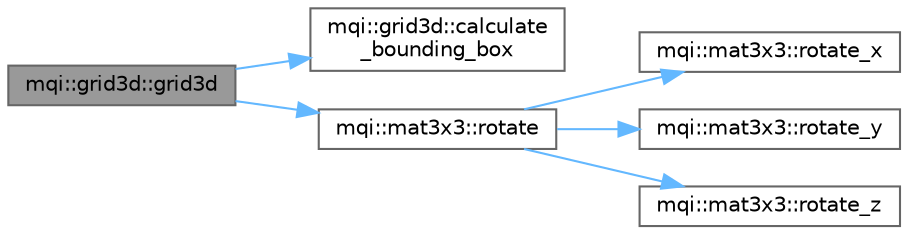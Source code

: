 digraph "mqi::grid3d::grid3d"
{
 // LATEX_PDF_SIZE
  bgcolor="transparent";
  edge [fontname=Helvetica,fontsize=10,labelfontname=Helvetica,labelfontsize=10];
  node [fontname=Helvetica,fontsize=10,shape=box,height=0.2,width=0.4];
  rankdir="LR";
  Node1 [id="Node000001",label="mqi::grid3d::grid3d",height=0.2,width=0.4,color="gray40", fillcolor="grey60", style="filled", fontcolor="black",tooltip="Constructs an oriented non-uniform grid from edge arrays and rotation angles."];
  Node1 -> Node2 [id="edge1_Node000001_Node000002",color="steelblue1",style="solid",tooltip=" "];
  Node2 [id="Node000002",label="mqi::grid3d::calculate\l_bounding_box",height=0.2,width=0.4,color="grey40", fillcolor="white", style="filled",URL="$classmqi_1_1grid3d.html#a630661758dcd1a107ff00f80b13cf105",tooltip="A helper function to calculate the bounding box corners and center of the grid."];
  Node1 -> Node3 [id="edge2_Node000001_Node000003",color="steelblue1",style="solid",tooltip=" "];
  Node3 [id="Node000003",label="mqi::mat3x3::rotate",height=0.2,width=0.4,color="grey40", fillcolor="white", style="filled",URL="$classmqi_1_1mat3x3.html#ad04216d92f8df0baf890c753b9cef7e9",tooltip="Applies a rotation to the current matrix using Euler angles."];
  Node3 -> Node4 [id="edge3_Node000003_Node000004",color="steelblue1",style="solid",tooltip=" "];
  Node4 [id="Node000004",label="mqi::mat3x3::rotate_x",height=0.2,width=0.4,color="grey40", fillcolor="white", style="filled",URL="$classmqi_1_1mat3x3.html#add3b736e870c72f50cb950efe2e48a3e",tooltip="Post-multiplies the matrix by a rotation around the x-axis."];
  Node3 -> Node5 [id="edge4_Node000003_Node000005",color="steelblue1",style="solid",tooltip=" "];
  Node5 [id="Node000005",label="mqi::mat3x3::rotate_y",height=0.2,width=0.4,color="grey40", fillcolor="white", style="filled",URL="$classmqi_1_1mat3x3.html#ad9c53e797b3856ef62901403ec79a3b3",tooltip="Post-multiplies the matrix by a rotation around the y-axis."];
  Node3 -> Node6 [id="edge5_Node000003_Node000006",color="steelblue1",style="solid",tooltip=" "];
  Node6 [id="Node000006",label="mqi::mat3x3::rotate_z",height=0.2,width=0.4,color="grey40", fillcolor="white", style="filled",URL="$classmqi_1_1mat3x3.html#aa34b76d97b10224b4725290736814a02",tooltip="Post-multiplies the matrix by a rotation around the z-axis."];
}
